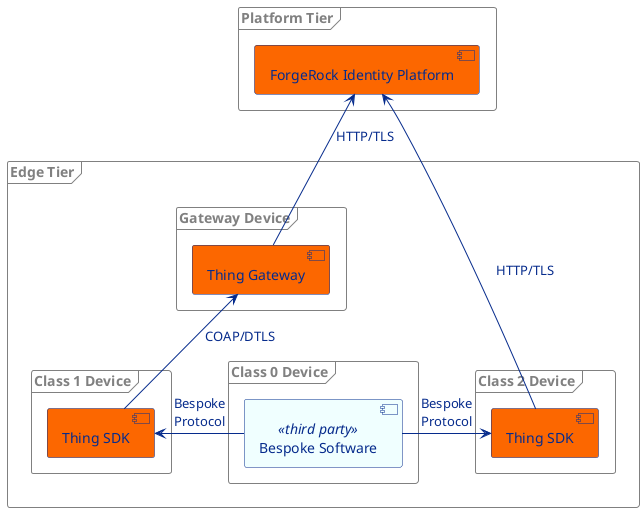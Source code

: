 @startuml

skinparam component {
  FontColor #062b8c
  BackgroundColor #fc6700
  BorderColor #062b8c
  BackgroundColor<<third party>> azure
  ArrowColor #062b8c
  ArrowFontColor #062b8c
}
skinparam node {
  BorderColor #062b8c
  FontColor #062b8c
}
skinparam frame {
  BorderColor Grey
  FontColor Grey
}

frame "Platform Tier" {
    [ForgeRock Identity Platform] as fr
}
frame "Edge Tier" {
    frame "Class 1 Device" {
        [Thing SDK] as gc
    }
    frame "Class 2 Device" {
        [Thing SDK] as ac
    }
    frame "Class 0 Device" {
        [Bespoke Software] as cc <<third party>>
    }
    frame "Gateway Device" {
        [Thing Gateway] as gt
    }
}
gt -up-> fr : HTTP/TLS
ac -up-> fr : HTTP/TLS
gc -up-> gt : COAP/DTLS
cc -right-> ac : Bespoke\nProtocol
cc -left-> gc : Bespoke\nProtocol
@enduml